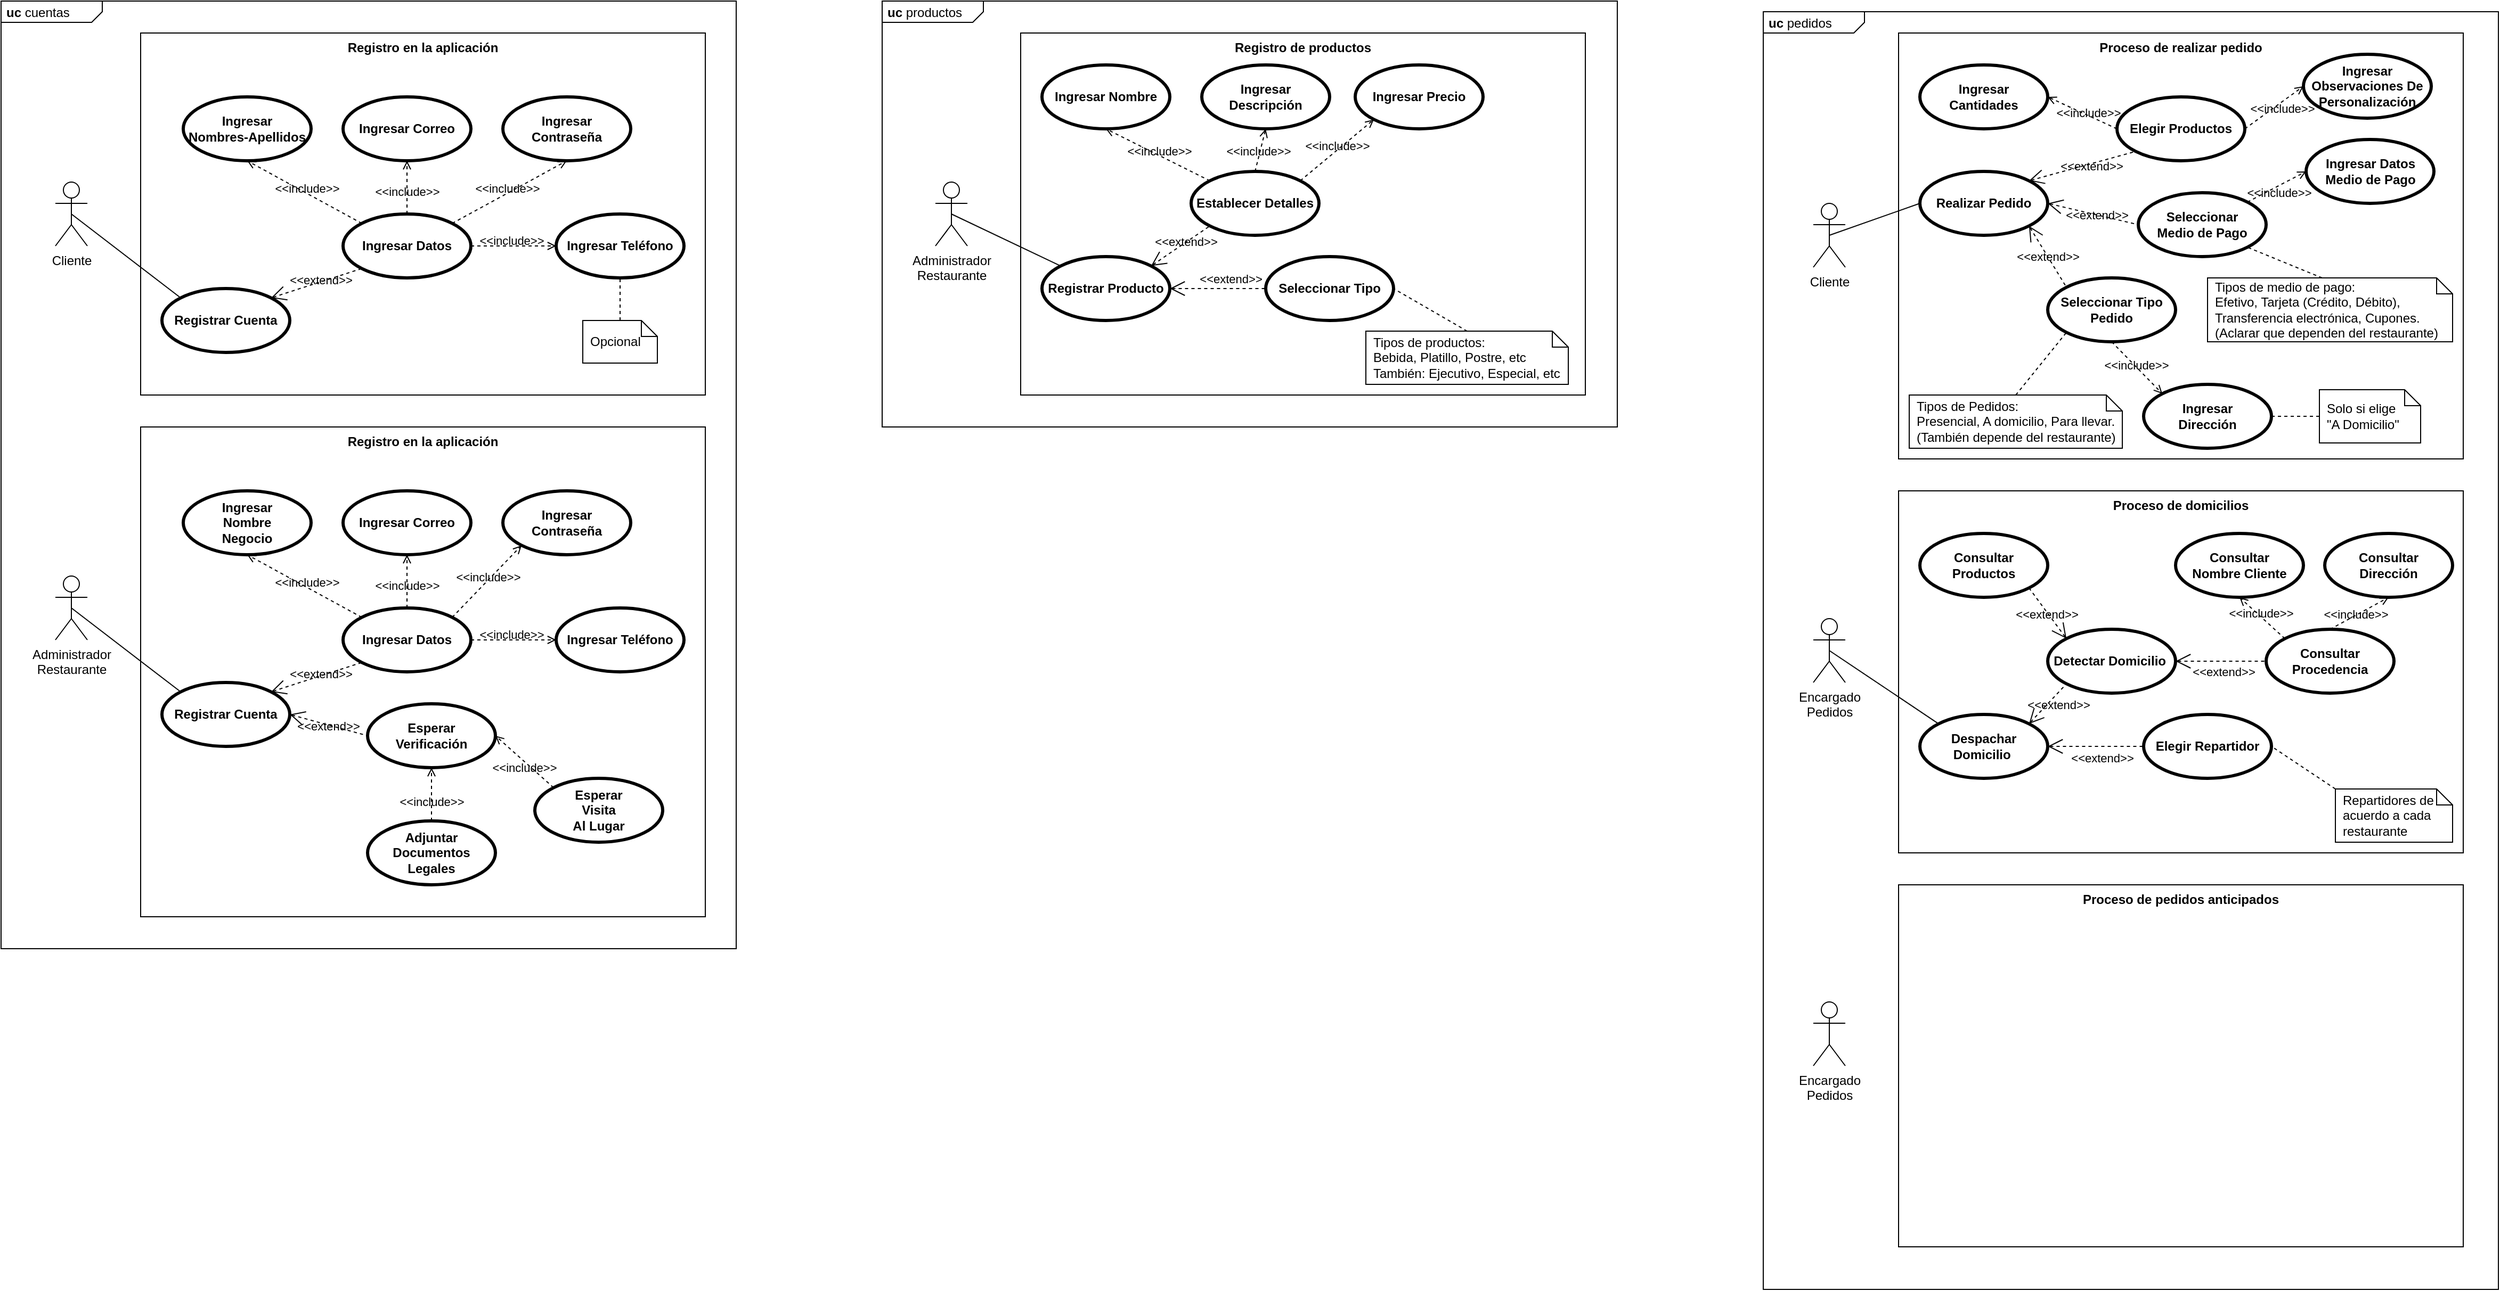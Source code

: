 <mxfile version="14.6.3" type="github">
  <diagram id="1xsWs5C1Qi4gCplDLGIl" name="Page-1">
    <mxGraphModel dx="1038" dy="548" grid="1" gridSize="10" guides="1" tooltips="1" connect="1" arrows="1" fold="1" page="1" pageScale="1" pageWidth="827" pageHeight="1169" math="0" shadow="0">
      <root>
        <mxCell id="0" />
        <mxCell id="1" parent="0" />
        <mxCell id="r5rehumyS8rX1PXewX2W-1" value="&lt;p style=&quot;margin: 0px ; margin-top: 4px ; margin-left: 5px ; text-align: left&quot;&gt;&lt;b&gt;uc&lt;/b&gt;&amp;nbsp;productos&lt;/p&gt;" style="html=1;shape=mxgraph.sysml.package;overflow=fill;labelX=95;align=left;spacingLeft=5;verticalAlign=top;spacingTop=-3;" parent="1" vertex="1">
          <mxGeometry x="896" y="80" width="690" height="400" as="geometry" />
        </mxCell>
        <mxCell id="r5rehumyS8rX1PXewX2W-2" value="Registro de productos" style="shape=rect;html=1;verticalAlign=top;fontStyle=1;whiteSpace=wrap;align=center;" parent="1" vertex="1">
          <mxGeometry x="1026" y="110" width="530" height="340" as="geometry" />
        </mxCell>
        <mxCell id="r5rehumyS8rX1PXewX2W-3" value="Administrador&lt;br&gt;Restaurante" style="shape=umlActor;html=1;verticalLabelPosition=bottom;verticalAlign=top;align=center;" parent="1" vertex="1">
          <mxGeometry x="946" y="250" width="30" height="60" as="geometry" />
        </mxCell>
        <mxCell id="r5rehumyS8rX1PXewX2W-4" value="Registrar Producto" style="shape=ellipse;html=1;strokeWidth=3;fontStyle=1;whiteSpace=wrap;align=center;perimeter=ellipsePerimeter;" parent="1" vertex="1">
          <mxGeometry x="1046" y="320" width="120" height="60" as="geometry" />
        </mxCell>
        <mxCell id="r5rehumyS8rX1PXewX2W-5" value="" style="edgeStyle=none;html=1;endArrow=none;verticalAlign=bottom;exitX=0;exitY=0;exitDx=0;exitDy=0;entryX=0.5;entryY=0.5;entryDx=0;entryDy=0;entryPerimeter=0;" parent="1" source="r5rehumyS8rX1PXewX2W-4" target="r5rehumyS8rX1PXewX2W-3" edge="1">
          <mxGeometry width="160" relative="1" as="geometry">
            <mxPoint x="1136" y="300" as="sourcePoint" />
            <mxPoint x="1296" y="300" as="targetPoint" />
          </mxGeometry>
        </mxCell>
        <mxCell id="r5rehumyS8rX1PXewX2W-6" value="Establecer Detalles" style="shape=ellipse;html=1;strokeWidth=3;fontStyle=1;whiteSpace=wrap;align=center;perimeter=ellipsePerimeter;" parent="1" vertex="1">
          <mxGeometry x="1186" y="240" width="120" height="60" as="geometry" />
        </mxCell>
        <mxCell id="r5rehumyS8rX1PXewX2W-7" value="Ingresar Nombre" style="shape=ellipse;html=1;strokeWidth=3;fontStyle=1;whiteSpace=wrap;align=center;perimeter=ellipsePerimeter;" parent="1" vertex="1">
          <mxGeometry x="1046" y="140" width="120" height="60" as="geometry" />
        </mxCell>
        <mxCell id="r5rehumyS8rX1PXewX2W-8" value="Ingresar Precio" style="shape=ellipse;html=1;strokeWidth=3;fontStyle=1;whiteSpace=wrap;align=center;perimeter=ellipsePerimeter;" parent="1" vertex="1">
          <mxGeometry x="1340" y="140" width="120" height="60" as="geometry" />
        </mxCell>
        <mxCell id="r5rehumyS8rX1PXewX2W-9" value="Ingresar&lt;br&gt;Descripción" style="shape=ellipse;html=1;strokeWidth=3;fontStyle=1;whiteSpace=wrap;align=center;perimeter=ellipsePerimeter;" parent="1" vertex="1">
          <mxGeometry x="1196" y="140" width="120" height="60" as="geometry" />
        </mxCell>
        <mxCell id="r5rehumyS8rX1PXewX2W-13" value="&amp;lt;&amp;lt;include&amp;gt;&amp;gt;" style="edgeStyle=none;html=1;endArrow=open;verticalAlign=bottom;dashed=1;labelBackgroundColor=none;entryX=0.5;entryY=1;entryDx=0;entryDy=0;exitX=0;exitY=0;exitDx=0;exitDy=0;" parent="1" source="r5rehumyS8rX1PXewX2W-6" target="r5rehumyS8rX1PXewX2W-7" edge="1">
          <mxGeometry x="-0.066" y="4" width="160" relative="1" as="geometry">
            <mxPoint x="1136" y="300" as="sourcePoint" />
            <mxPoint x="1296" y="300" as="targetPoint" />
            <mxPoint as="offset" />
          </mxGeometry>
        </mxCell>
        <mxCell id="r5rehumyS8rX1PXewX2W-14" value="&amp;lt;&amp;lt;include&amp;gt;&amp;gt;" style="edgeStyle=none;html=1;endArrow=open;verticalAlign=bottom;dashed=1;labelBackgroundColor=none;entryX=0.5;entryY=1;entryDx=0;entryDy=0;exitX=0.5;exitY=0;exitDx=0;exitDy=0;" parent="1" source="r5rehumyS8rX1PXewX2W-6" target="r5rehumyS8rX1PXewX2W-9" edge="1">
          <mxGeometry x="-0.5" width="160" relative="1" as="geometry">
            <mxPoint x="1213.574" y="258.787" as="sourcePoint" />
            <mxPoint x="1116" y="210" as="targetPoint" />
            <mxPoint as="offset" />
          </mxGeometry>
        </mxCell>
        <mxCell id="r5rehumyS8rX1PXewX2W-15" value="&amp;lt;&amp;lt;include&amp;gt;&amp;gt;" style="edgeStyle=none;html=1;endArrow=open;verticalAlign=bottom;dashed=1;labelBackgroundColor=none;exitX=1;exitY=0;exitDx=0;exitDy=0;entryX=0;entryY=1;entryDx=0;entryDy=0;" parent="1" source="r5rehumyS8rX1PXewX2W-6" target="r5rehumyS8rX1PXewX2W-8" edge="1">
          <mxGeometry x="-0.066" y="-4" width="160" relative="1" as="geometry">
            <mxPoint x="1256" y="250" as="sourcePoint" />
            <mxPoint x="1256" y="210" as="targetPoint" />
            <mxPoint as="offset" />
          </mxGeometry>
        </mxCell>
        <mxCell id="r5rehumyS8rX1PXewX2W-16" value="&amp;lt;&amp;lt;extend&amp;gt;&amp;gt;" style="edgeStyle=none;html=1;startArrow=open;endArrow=none;startSize=12;verticalAlign=bottom;dashed=1;labelBackgroundColor=none;exitX=1;exitY=0;exitDx=0;exitDy=0;entryX=0;entryY=1;entryDx=0;entryDy=0;" parent="1" source="r5rehumyS8rX1PXewX2W-4" target="r5rehumyS8rX1PXewX2W-6" edge="1">
          <mxGeometry x="0.035" y="-7" width="160" relative="1" as="geometry">
            <mxPoint x="1136" y="300" as="sourcePoint" />
            <mxPoint x="1296" y="300" as="targetPoint" />
            <mxPoint as="offset" />
          </mxGeometry>
        </mxCell>
        <mxCell id="r5rehumyS8rX1PXewX2W-17" value="Seleccionar Tipo" style="shape=ellipse;html=1;strokeWidth=3;fontStyle=1;whiteSpace=wrap;align=center;perimeter=ellipsePerimeter;" parent="1" vertex="1">
          <mxGeometry x="1256" y="320" width="120" height="60" as="geometry" />
        </mxCell>
        <mxCell id="r5rehumyS8rX1PXewX2W-20" value="Tipos de productos:&#xa;Bebida, Platillo, Postre, etc&#xa;También: Ejecutivo, Especial, etc" style="shape=note;size=15;spacingLeft=5;align=left;whiteSpace=wrap;" parent="1" vertex="1">
          <mxGeometry x="1350" y="390" width="190" height="50" as="geometry" />
        </mxCell>
        <mxCell id="r5rehumyS8rX1PXewX2W-22" value="" style="edgeStyle=none;html=1;endArrow=none;rounded=0;labelBackgroundColor=none;dashed=1;exitX=0.5;exitY=0;entryX=1;entryY=0.5;entryDx=0;entryDy=0;exitDx=0;exitDy=0;exitPerimeter=0;" parent="1" source="r5rehumyS8rX1PXewX2W-20" target="r5rehumyS8rX1PXewX2W-17" edge="1">
          <mxGeometry relative="1" as="geometry">
            <mxPoint x="1376" y="440" as="targetPoint" />
          </mxGeometry>
        </mxCell>
        <mxCell id="r5rehumyS8rX1PXewX2W-27" value="&amp;lt;&amp;lt;extend&amp;gt;&amp;gt;" style="edgeStyle=none;html=1;startArrow=open;endArrow=none;startSize=12;verticalAlign=bottom;dashed=1;labelBackgroundColor=none;exitX=1;exitY=0.5;exitDx=0;exitDy=0;entryX=0;entryY=0.5;entryDx=0;entryDy=0;" parent="1" source="r5rehumyS8rX1PXewX2W-4" target="r5rehumyS8rX1PXewX2W-17" edge="1">
          <mxGeometry x="0.25" width="160" relative="1" as="geometry">
            <mxPoint x="1136" y="300" as="sourcePoint" />
            <mxPoint x="1296" y="300" as="targetPoint" />
            <mxPoint as="offset" />
          </mxGeometry>
        </mxCell>
        <mxCell id="-RLH_IuoiYfBiZFLVVhZ-1" value="&lt;p style=&quot;margin: 0px ; margin-top: 4px ; margin-left: 5px ; text-align: left&quot;&gt;&lt;b&gt;uc&lt;/b&gt;&amp;nbsp;pedidos&lt;/p&gt;" style="html=1;shape=mxgraph.sysml.package;overflow=fill;labelX=95;align=left;spacingLeft=5;verticalAlign=top;spacingTop=-3;" parent="1" vertex="1">
          <mxGeometry x="1723" y="90" width="690" height="1200" as="geometry" />
        </mxCell>
        <mxCell id="-RLH_IuoiYfBiZFLVVhZ-2" value="Proceso de domicilios" style="shape=rect;html=1;verticalAlign=top;fontStyle=1;whiteSpace=wrap;align=center;" parent="1" vertex="1">
          <mxGeometry x="1850" y="540" width="530" height="340" as="geometry" />
        </mxCell>
        <mxCell id="-RLH_IuoiYfBiZFLVVhZ-3" value="Encargado&lt;br&gt;Pedidos" style="shape=umlActor;html=1;verticalLabelPosition=bottom;verticalAlign=top;align=center;" parent="1" vertex="1">
          <mxGeometry x="1770" y="660" width="30" height="60" as="geometry" />
        </mxCell>
        <mxCell id="-RLH_IuoiYfBiZFLVVhZ-4" value="Despachar Domicilio&amp;nbsp;" style="shape=ellipse;html=1;strokeWidth=3;fontStyle=1;whiteSpace=wrap;align=center;perimeter=ellipsePerimeter;" parent="1" vertex="1">
          <mxGeometry x="1870" y="750" width="120" height="60" as="geometry" />
        </mxCell>
        <mxCell id="-RLH_IuoiYfBiZFLVVhZ-5" value="" style="edgeStyle=none;html=1;endArrow=none;verticalAlign=bottom;exitX=0;exitY=0;exitDx=0;exitDy=0;entryX=0.5;entryY=0.5;entryDx=0;entryDy=0;entryPerimeter=0;" parent="1" source="-RLH_IuoiYfBiZFLVVhZ-4" target="-RLH_IuoiYfBiZFLVVhZ-3" edge="1">
          <mxGeometry width="160" relative="1" as="geometry">
            <mxPoint x="1960" y="730" as="sourcePoint" />
            <mxPoint x="2120" y="730" as="targetPoint" />
          </mxGeometry>
        </mxCell>
        <mxCell id="-RLH_IuoiYfBiZFLVVhZ-6" value="Consultar&lt;br&gt;Procedencia" style="shape=ellipse;html=1;strokeWidth=3;fontStyle=1;whiteSpace=wrap;align=center;perimeter=ellipsePerimeter;" parent="1" vertex="1">
          <mxGeometry x="2195" y="670" width="120" height="60" as="geometry" />
        </mxCell>
        <mxCell id="-RLH_IuoiYfBiZFLVVhZ-7" value="Consultar &lt;br&gt;Nombre Cliente" style="shape=ellipse;html=1;strokeWidth=3;fontStyle=1;whiteSpace=wrap;align=center;perimeter=ellipsePerimeter;" parent="1" vertex="1">
          <mxGeometry x="2110" y="580" width="120" height="60" as="geometry" />
        </mxCell>
        <mxCell id="-RLH_IuoiYfBiZFLVVhZ-9" value="Consultar&lt;br&gt;Dirección" style="shape=ellipse;html=1;strokeWidth=3;fontStyle=1;whiteSpace=wrap;align=center;perimeter=ellipsePerimeter;" parent="1" vertex="1">
          <mxGeometry x="2250" y="580" width="120" height="60" as="geometry" />
        </mxCell>
        <mxCell id="-RLH_IuoiYfBiZFLVVhZ-10" value="&amp;lt;&amp;lt;include&amp;gt;&amp;gt;" style="edgeStyle=none;html=1;endArrow=open;verticalAlign=bottom;dashed=1;labelBackgroundColor=none;entryX=0.5;entryY=1;entryDx=0;entryDy=0;exitX=0;exitY=0;exitDx=0;exitDy=0;" parent="1" source="-RLH_IuoiYfBiZFLVVhZ-6" target="-RLH_IuoiYfBiZFLVVhZ-7" edge="1">
          <mxGeometry x="-0.066" y="4" width="160" relative="1" as="geometry">
            <mxPoint x="1960" y="730" as="sourcePoint" />
            <mxPoint x="2120" y="730" as="targetPoint" />
            <mxPoint as="offset" />
          </mxGeometry>
        </mxCell>
        <mxCell id="-RLH_IuoiYfBiZFLVVhZ-11" value="&amp;lt;&amp;lt;include&amp;gt;&amp;gt;" style="edgeStyle=none;html=1;endArrow=open;verticalAlign=bottom;dashed=1;labelBackgroundColor=none;entryX=0.5;entryY=1;entryDx=0;entryDy=0;exitX=0.5;exitY=0;exitDx=0;exitDy=0;" parent="1" source="-RLH_IuoiYfBiZFLVVhZ-6" target="-RLH_IuoiYfBiZFLVVhZ-9" edge="1">
          <mxGeometry x="-0.232" y="-7" width="160" relative="1" as="geometry">
            <mxPoint x="2037.574" y="688.787" as="sourcePoint" />
            <mxPoint x="1940" y="640" as="targetPoint" />
            <mxPoint as="offset" />
          </mxGeometry>
        </mxCell>
        <mxCell id="-RLH_IuoiYfBiZFLVVhZ-13" value="&amp;lt;&amp;lt;extend&amp;gt;&amp;gt;" style="edgeStyle=none;html=1;startArrow=open;endArrow=none;startSize=12;verticalAlign=bottom;dashed=1;labelBackgroundColor=none;exitX=1;exitY=0.5;exitDx=0;exitDy=0;entryX=0;entryY=0.5;entryDx=0;entryDy=0;" parent="1" source="-RLH_IuoiYfBiZFLVVhZ-18" target="-RLH_IuoiYfBiZFLVVhZ-6" edge="1">
          <mxGeometry x="0.055" y="-19" width="160" relative="1" as="geometry">
            <mxPoint x="1960" y="730" as="sourcePoint" />
            <mxPoint x="2120" y="730" as="targetPoint" />
            <mxPoint as="offset" />
          </mxGeometry>
        </mxCell>
        <mxCell id="-RLH_IuoiYfBiZFLVVhZ-14" value="Elegir Repartidor" style="shape=ellipse;html=1;strokeWidth=3;fontStyle=1;whiteSpace=wrap;align=center;perimeter=ellipsePerimeter;" parent="1" vertex="1">
          <mxGeometry x="2080" y="750" width="120" height="60" as="geometry" />
        </mxCell>
        <mxCell id="-RLH_IuoiYfBiZFLVVhZ-15" value="Repartidores de &#xa;acuerdo a cada restaurante" style="shape=note;size=15;spacingLeft=5;align=left;whiteSpace=wrap;" parent="1" vertex="1">
          <mxGeometry x="2260" y="820" width="110" height="50" as="geometry" />
        </mxCell>
        <mxCell id="-RLH_IuoiYfBiZFLVVhZ-16" value="" style="edgeStyle=none;html=1;endArrow=none;rounded=0;labelBackgroundColor=none;dashed=1;exitX=0;exitY=0;entryX=1;entryY=0.5;entryDx=0;entryDy=0;exitDx=0;exitDy=0;exitPerimeter=0;" parent="1" source="-RLH_IuoiYfBiZFLVVhZ-15" target="-RLH_IuoiYfBiZFLVVhZ-14" edge="1">
          <mxGeometry relative="1" as="geometry">
            <mxPoint x="2200" y="870" as="targetPoint" />
          </mxGeometry>
        </mxCell>
        <mxCell id="-RLH_IuoiYfBiZFLVVhZ-17" value="&amp;lt;&amp;lt;extend&amp;gt;&amp;gt;" style="edgeStyle=none;html=1;startArrow=open;endArrow=none;startSize=12;verticalAlign=bottom;dashed=1;labelBackgroundColor=none;exitX=1;exitY=0.5;exitDx=0;exitDy=0;entryX=0;entryY=0.5;entryDx=0;entryDy=0;" parent="1" source="-RLH_IuoiYfBiZFLVVhZ-4" target="-RLH_IuoiYfBiZFLVVhZ-14" edge="1">
          <mxGeometry x="0.111" y="-20" width="160" relative="1" as="geometry">
            <mxPoint x="1960" y="730" as="sourcePoint" />
            <mxPoint x="2120" y="730" as="targetPoint" />
            <mxPoint x="1" as="offset" />
          </mxGeometry>
        </mxCell>
        <mxCell id="-RLH_IuoiYfBiZFLVVhZ-18" value="Detectar Domicilio&amp;nbsp;" style="shape=ellipse;html=1;strokeWidth=3;fontStyle=1;whiteSpace=wrap;align=center;perimeter=ellipsePerimeter;" parent="1" vertex="1">
          <mxGeometry x="1990" y="670" width="120" height="60" as="geometry" />
        </mxCell>
        <mxCell id="-RLH_IuoiYfBiZFLVVhZ-20" value="&amp;lt;&amp;lt;extend&amp;gt;&amp;gt;" style="edgeStyle=none;html=1;startArrow=open;endArrow=none;startSize=12;verticalAlign=bottom;dashed=1;labelBackgroundColor=none;exitX=1;exitY=0;exitDx=0;exitDy=0;entryX=0;entryY=1;entryDx=0;entryDy=0;" parent="1" source="-RLH_IuoiYfBiZFLVVhZ-4" target="-RLH_IuoiYfBiZFLVVhZ-18" edge="1">
          <mxGeometry x="-0.028" y="-14" width="160" relative="1" as="geometry">
            <mxPoint x="1860" y="680" as="sourcePoint" />
            <mxPoint x="2020" y="680" as="targetPoint" />
            <mxPoint as="offset" />
          </mxGeometry>
        </mxCell>
        <mxCell id="-RLH_IuoiYfBiZFLVVhZ-21" value="Consultar&lt;br&gt;Productos" style="shape=ellipse;html=1;strokeWidth=3;fontStyle=1;whiteSpace=wrap;align=center;perimeter=ellipsePerimeter;" parent="1" vertex="1">
          <mxGeometry x="1870" y="580" width="120" height="60" as="geometry" />
        </mxCell>
        <mxCell id="-RLH_IuoiYfBiZFLVVhZ-22" value="&amp;lt;&amp;lt;extend&amp;gt;&amp;gt;" style="edgeStyle=none;html=1;startArrow=open;endArrow=none;startSize=12;verticalAlign=bottom;dashed=1;labelBackgroundColor=none;entryX=1;entryY=1;entryDx=0;entryDy=0;exitX=0;exitY=0;exitDx=0;exitDy=0;" parent="1" source="-RLH_IuoiYfBiZFLVVhZ-18" target="-RLH_IuoiYfBiZFLVVhZ-21" edge="1">
          <mxGeometry x="-0.29" y="7" width="160" relative="1" as="geometry">
            <mxPoint x="1950" y="680" as="sourcePoint" />
            <mxPoint x="2110" y="680" as="targetPoint" />
            <mxPoint y="-1" as="offset" />
          </mxGeometry>
        </mxCell>
        <mxCell id="-RLH_IuoiYfBiZFLVVhZ-23" value="Proceso de pedidos anticipados" style="shape=rect;html=1;verticalAlign=top;fontStyle=1;whiteSpace=wrap;align=center;" parent="1" vertex="1">
          <mxGeometry x="1850" y="910" width="530" height="340" as="geometry" />
        </mxCell>
        <mxCell id="-RLH_IuoiYfBiZFLVVhZ-24" value="Encargado&lt;br&gt;Pedidos" style="shape=umlActor;html=1;verticalLabelPosition=bottom;verticalAlign=top;align=center;" parent="1" vertex="1">
          <mxGeometry x="1770" y="1020" width="30" height="60" as="geometry" />
        </mxCell>
        <mxCell id="-RLH_IuoiYfBiZFLVVhZ-43" value="&lt;p style=&quot;margin: 0px ; margin-top: 4px ; margin-left: 5px ; text-align: left&quot;&gt;&lt;b&gt;uc&lt;/b&gt;&amp;nbsp;cuentas&lt;/p&gt;" style="html=1;shape=mxgraph.sysml.package;overflow=fill;labelX=95;align=left;spacingLeft=5;verticalAlign=top;spacingTop=-3;" parent="1" vertex="1">
          <mxGeometry x="69" y="80" width="690" height="890" as="geometry" />
        </mxCell>
        <mxCell id="-RLH_IuoiYfBiZFLVVhZ-44" value="Registro en la aplicación" style="shape=rect;html=1;verticalAlign=top;fontStyle=1;whiteSpace=wrap;align=center;" parent="1" vertex="1">
          <mxGeometry x="200" y="110" width="530" height="340" as="geometry" />
        </mxCell>
        <mxCell id="-RLH_IuoiYfBiZFLVVhZ-45" value="Cliente" style="shape=umlActor;html=1;verticalLabelPosition=bottom;verticalAlign=top;align=center;" parent="1" vertex="1">
          <mxGeometry x="120" y="250" width="30" height="60" as="geometry" />
        </mxCell>
        <mxCell id="-RLH_IuoiYfBiZFLVVhZ-46" value="Registrar Cuenta" style="shape=ellipse;html=1;strokeWidth=3;fontStyle=1;whiteSpace=wrap;align=center;perimeter=ellipsePerimeter;" parent="1" vertex="1">
          <mxGeometry x="220" y="350" width="120" height="60" as="geometry" />
        </mxCell>
        <mxCell id="-RLH_IuoiYfBiZFLVVhZ-47" value="" style="edgeStyle=none;html=1;endArrow=none;verticalAlign=bottom;exitX=0;exitY=0;exitDx=0;exitDy=0;entryX=0.5;entryY=0.5;entryDx=0;entryDy=0;entryPerimeter=0;" parent="1" source="-RLH_IuoiYfBiZFLVVhZ-46" target="-RLH_IuoiYfBiZFLVVhZ-45" edge="1">
          <mxGeometry width="160" relative="1" as="geometry">
            <mxPoint x="310" y="300" as="sourcePoint" />
            <mxPoint x="470" y="300" as="targetPoint" />
          </mxGeometry>
        </mxCell>
        <mxCell id="-RLH_IuoiYfBiZFLVVhZ-48" value="Ingresar Datos" style="shape=ellipse;html=1;strokeWidth=3;fontStyle=1;whiteSpace=wrap;align=center;perimeter=ellipsePerimeter;" parent="1" vertex="1">
          <mxGeometry x="390" y="280" width="120" height="60" as="geometry" />
        </mxCell>
        <mxCell id="-RLH_IuoiYfBiZFLVVhZ-49" value="Ingresar &lt;br&gt;Nombres-Apellidos" style="shape=ellipse;html=1;strokeWidth=3;fontStyle=1;whiteSpace=wrap;align=center;perimeter=ellipsePerimeter;" parent="1" vertex="1">
          <mxGeometry x="240" y="170" width="120" height="60" as="geometry" />
        </mxCell>
        <mxCell id="-RLH_IuoiYfBiZFLVVhZ-50" value="Ingresar&lt;br&gt;Contraseña" style="shape=ellipse;html=1;strokeWidth=3;fontStyle=1;whiteSpace=wrap;align=center;perimeter=ellipsePerimeter;" parent="1" vertex="1">
          <mxGeometry x="540" y="170" width="120" height="60" as="geometry" />
        </mxCell>
        <mxCell id="-RLH_IuoiYfBiZFLVVhZ-51" value="Ingresar Correo" style="shape=ellipse;html=1;strokeWidth=3;fontStyle=1;whiteSpace=wrap;align=center;perimeter=ellipsePerimeter;" parent="1" vertex="1">
          <mxGeometry x="390" y="170" width="120" height="60" as="geometry" />
        </mxCell>
        <mxCell id="-RLH_IuoiYfBiZFLVVhZ-52" value="&amp;lt;&amp;lt;include&amp;gt;&amp;gt;" style="edgeStyle=none;html=1;endArrow=open;verticalAlign=bottom;dashed=1;labelBackgroundColor=none;entryX=0.5;entryY=1;entryDx=0;entryDy=0;exitX=0;exitY=0;exitDx=0;exitDy=0;" parent="1" source="-RLH_IuoiYfBiZFLVVhZ-48" target="-RLH_IuoiYfBiZFLVVhZ-49" edge="1">
          <mxGeometry x="-0.066" y="4" width="160" relative="1" as="geometry">
            <mxPoint x="310" y="300" as="sourcePoint" />
            <mxPoint x="470" y="300" as="targetPoint" />
            <mxPoint as="offset" />
          </mxGeometry>
        </mxCell>
        <mxCell id="-RLH_IuoiYfBiZFLVVhZ-53" value="&amp;lt;&amp;lt;include&amp;gt;&amp;gt;" style="edgeStyle=none;html=1;endArrow=open;verticalAlign=bottom;dashed=1;labelBackgroundColor=none;entryX=0.5;entryY=1;entryDx=0;entryDy=0;exitX=0.5;exitY=0;exitDx=0;exitDy=0;" parent="1" source="-RLH_IuoiYfBiZFLVVhZ-48" target="-RLH_IuoiYfBiZFLVVhZ-51" edge="1">
          <mxGeometry x="-0.5" width="160" relative="1" as="geometry">
            <mxPoint x="387.574" y="258.787" as="sourcePoint" />
            <mxPoint x="290" y="210" as="targetPoint" />
            <mxPoint as="offset" />
          </mxGeometry>
        </mxCell>
        <mxCell id="-RLH_IuoiYfBiZFLVVhZ-54" value="&amp;lt;&amp;lt;include&amp;gt;&amp;gt;" style="edgeStyle=none;html=1;endArrow=open;verticalAlign=bottom;dashed=1;labelBackgroundColor=none;exitX=1;exitY=0;exitDx=0;exitDy=0;entryX=0.5;entryY=1;entryDx=0;entryDy=0;" parent="1" source="-RLH_IuoiYfBiZFLVVhZ-48" target="-RLH_IuoiYfBiZFLVVhZ-50" edge="1">
          <mxGeometry x="-0.066" y="-4" width="160" relative="1" as="geometry">
            <mxPoint x="430" y="250" as="sourcePoint" />
            <mxPoint x="430" y="210" as="targetPoint" />
            <mxPoint as="offset" />
          </mxGeometry>
        </mxCell>
        <mxCell id="-RLH_IuoiYfBiZFLVVhZ-55" value="&amp;lt;&amp;lt;extend&amp;gt;&amp;gt;" style="edgeStyle=none;html=1;startArrow=open;endArrow=none;startSize=12;verticalAlign=bottom;dashed=1;labelBackgroundColor=none;exitX=1;exitY=0;exitDx=0;exitDy=0;entryX=0;entryY=1;entryDx=0;entryDy=0;" parent="1" source="-RLH_IuoiYfBiZFLVVhZ-46" target="-RLH_IuoiYfBiZFLVVhZ-48" edge="1">
          <mxGeometry x="0.035" y="-7" width="160" relative="1" as="geometry">
            <mxPoint x="310" y="300" as="sourcePoint" />
            <mxPoint x="470" y="300" as="targetPoint" />
            <mxPoint as="offset" />
          </mxGeometry>
        </mxCell>
        <mxCell id="-RLH_IuoiYfBiZFLVVhZ-60" value="Ingresar Teléfono" style="shape=ellipse;html=1;strokeWidth=3;fontStyle=1;whiteSpace=wrap;align=center;perimeter=ellipsePerimeter;" parent="1" vertex="1">
          <mxGeometry x="590" y="280" width="120" height="60" as="geometry" />
        </mxCell>
        <mxCell id="-RLH_IuoiYfBiZFLVVhZ-61" value="&amp;lt;&amp;lt;include&amp;gt;&amp;gt;" style="edgeStyle=none;html=1;endArrow=open;verticalAlign=bottom;dashed=1;labelBackgroundColor=none;exitX=1;exitY=0.5;exitDx=0;exitDy=0;entryX=0;entryY=0.5;entryDx=0;entryDy=0;" parent="1" source="-RLH_IuoiYfBiZFLVVhZ-48" target="-RLH_IuoiYfBiZFLVVhZ-60" edge="1">
          <mxGeometry x="-0.066" y="-4" width="160" relative="1" as="geometry">
            <mxPoint x="519.996" y="399.997" as="sourcePoint" />
            <mxPoint x="457.57" y="321.21" as="targetPoint" />
            <mxPoint as="offset" />
          </mxGeometry>
        </mxCell>
        <mxCell id="-RLH_IuoiYfBiZFLVVhZ-62" value="Registro en la aplicación" style="shape=rect;html=1;verticalAlign=top;fontStyle=1;whiteSpace=wrap;align=center;" parent="1" vertex="1">
          <mxGeometry x="200" y="480" width="530" height="460" as="geometry" />
        </mxCell>
        <mxCell id="-RLH_IuoiYfBiZFLVVhZ-63" value="Administrador&lt;br&gt;Restaurante" style="shape=umlActor;html=1;verticalLabelPosition=bottom;verticalAlign=top;align=center;" parent="1" vertex="1">
          <mxGeometry x="120" y="620" width="30" height="60" as="geometry" />
        </mxCell>
        <mxCell id="-RLH_IuoiYfBiZFLVVhZ-64" value="Registrar Cuenta" style="shape=ellipse;html=1;strokeWidth=3;fontStyle=1;whiteSpace=wrap;align=center;perimeter=ellipsePerimeter;" parent="1" vertex="1">
          <mxGeometry x="220" y="720" width="120" height="60" as="geometry" />
        </mxCell>
        <mxCell id="-RLH_IuoiYfBiZFLVVhZ-65" value="" style="edgeStyle=none;html=1;endArrow=none;verticalAlign=bottom;exitX=0;exitY=0;exitDx=0;exitDy=0;entryX=0.5;entryY=0.5;entryDx=0;entryDy=0;entryPerimeter=0;" parent="1" source="-RLH_IuoiYfBiZFLVVhZ-64" target="-RLH_IuoiYfBiZFLVVhZ-63" edge="1">
          <mxGeometry width="160" relative="1" as="geometry">
            <mxPoint x="310" y="670" as="sourcePoint" />
            <mxPoint x="470" y="670" as="targetPoint" />
          </mxGeometry>
        </mxCell>
        <mxCell id="-RLH_IuoiYfBiZFLVVhZ-66" value="Ingresar Datos" style="shape=ellipse;html=1;strokeWidth=3;fontStyle=1;whiteSpace=wrap;align=center;perimeter=ellipsePerimeter;" parent="1" vertex="1">
          <mxGeometry x="390" y="650" width="120" height="60" as="geometry" />
        </mxCell>
        <mxCell id="-RLH_IuoiYfBiZFLVVhZ-67" value="Ingresar &lt;br&gt;Nombre&lt;br&gt;Negocio" style="shape=ellipse;html=1;strokeWidth=3;fontStyle=1;whiteSpace=wrap;align=center;perimeter=ellipsePerimeter;" parent="1" vertex="1">
          <mxGeometry x="240" y="540" width="120" height="60" as="geometry" />
        </mxCell>
        <mxCell id="-RLH_IuoiYfBiZFLVVhZ-68" value="Ingresar&lt;br&gt;Contraseña" style="shape=ellipse;html=1;strokeWidth=3;fontStyle=1;whiteSpace=wrap;align=center;perimeter=ellipsePerimeter;" parent="1" vertex="1">
          <mxGeometry x="540" y="540" width="120" height="60" as="geometry" />
        </mxCell>
        <mxCell id="-RLH_IuoiYfBiZFLVVhZ-69" value="Ingresar Correo" style="shape=ellipse;html=1;strokeWidth=3;fontStyle=1;whiteSpace=wrap;align=center;perimeter=ellipsePerimeter;" parent="1" vertex="1">
          <mxGeometry x="390" y="540" width="120" height="60" as="geometry" />
        </mxCell>
        <mxCell id="-RLH_IuoiYfBiZFLVVhZ-70" value="&amp;lt;&amp;lt;include&amp;gt;&amp;gt;" style="edgeStyle=none;html=1;endArrow=open;verticalAlign=bottom;dashed=1;labelBackgroundColor=none;entryX=0.5;entryY=1;entryDx=0;entryDy=0;exitX=0;exitY=0;exitDx=0;exitDy=0;" parent="1" source="-RLH_IuoiYfBiZFLVVhZ-66" target="-RLH_IuoiYfBiZFLVVhZ-67" edge="1">
          <mxGeometry x="-0.066" y="4" width="160" relative="1" as="geometry">
            <mxPoint x="310" y="670" as="sourcePoint" />
            <mxPoint x="470" y="670" as="targetPoint" />
            <mxPoint as="offset" />
          </mxGeometry>
        </mxCell>
        <mxCell id="-RLH_IuoiYfBiZFLVVhZ-71" value="&amp;lt;&amp;lt;include&amp;gt;&amp;gt;" style="edgeStyle=none;html=1;endArrow=open;verticalAlign=bottom;dashed=1;labelBackgroundColor=none;entryX=0.5;entryY=1;entryDx=0;entryDy=0;exitX=0.5;exitY=0;exitDx=0;exitDy=0;" parent="1" source="-RLH_IuoiYfBiZFLVVhZ-66" target="-RLH_IuoiYfBiZFLVVhZ-69" edge="1">
          <mxGeometry x="-0.5" width="160" relative="1" as="geometry">
            <mxPoint x="387.574" y="628.787" as="sourcePoint" />
            <mxPoint x="290" y="580" as="targetPoint" />
            <mxPoint as="offset" />
          </mxGeometry>
        </mxCell>
        <mxCell id="-RLH_IuoiYfBiZFLVVhZ-72" value="&amp;lt;&amp;lt;include&amp;gt;&amp;gt;" style="edgeStyle=none;html=1;endArrow=open;verticalAlign=bottom;dashed=1;labelBackgroundColor=none;exitX=1;exitY=0;exitDx=0;exitDy=0;entryX=0;entryY=1;entryDx=0;entryDy=0;" parent="1" source="-RLH_IuoiYfBiZFLVVhZ-66" target="-RLH_IuoiYfBiZFLVVhZ-68" edge="1">
          <mxGeometry x="-0.066" y="-4" width="160" relative="1" as="geometry">
            <mxPoint x="430" y="620" as="sourcePoint" />
            <mxPoint x="430" y="580" as="targetPoint" />
            <mxPoint as="offset" />
          </mxGeometry>
        </mxCell>
        <mxCell id="-RLH_IuoiYfBiZFLVVhZ-73" value="&amp;lt;&amp;lt;extend&amp;gt;&amp;gt;" style="edgeStyle=none;html=1;startArrow=open;endArrow=none;startSize=12;verticalAlign=bottom;dashed=1;labelBackgroundColor=none;exitX=1;exitY=0;exitDx=0;exitDy=0;entryX=0;entryY=1;entryDx=0;entryDy=0;" parent="1" source="-RLH_IuoiYfBiZFLVVhZ-64" target="-RLH_IuoiYfBiZFLVVhZ-66" edge="1">
          <mxGeometry x="0.035" y="-7" width="160" relative="1" as="geometry">
            <mxPoint x="310" y="670" as="sourcePoint" />
            <mxPoint x="470" y="670" as="targetPoint" />
            <mxPoint as="offset" />
          </mxGeometry>
        </mxCell>
        <mxCell id="-RLH_IuoiYfBiZFLVVhZ-74" value="Ingresar Teléfono" style="shape=ellipse;html=1;strokeWidth=3;fontStyle=1;whiteSpace=wrap;align=center;perimeter=ellipsePerimeter;" parent="1" vertex="1">
          <mxGeometry x="590" y="650" width="120" height="60" as="geometry" />
        </mxCell>
        <mxCell id="-RLH_IuoiYfBiZFLVVhZ-75" value="&amp;lt;&amp;lt;include&amp;gt;&amp;gt;" style="edgeStyle=none;html=1;endArrow=open;verticalAlign=bottom;dashed=1;labelBackgroundColor=none;exitX=1;exitY=0.5;exitDx=0;exitDy=0;entryX=0;entryY=0.5;entryDx=0;entryDy=0;" parent="1" source="-RLH_IuoiYfBiZFLVVhZ-66" target="-RLH_IuoiYfBiZFLVVhZ-74" edge="1">
          <mxGeometry x="-0.066" y="-4" width="160" relative="1" as="geometry">
            <mxPoint x="519.996" y="769.997" as="sourcePoint" />
            <mxPoint x="457.57" y="691.21" as="targetPoint" />
            <mxPoint as="offset" />
          </mxGeometry>
        </mxCell>
        <mxCell id="-RLH_IuoiYfBiZFLVVhZ-79" value="Esperar&lt;br&gt;Verificación" style="shape=ellipse;html=1;strokeWidth=3;fontStyle=1;whiteSpace=wrap;align=center;perimeter=ellipsePerimeter;" parent="1" vertex="1">
          <mxGeometry x="413" y="740" width="120" height="60" as="geometry" />
        </mxCell>
        <mxCell id="-RLH_IuoiYfBiZFLVVhZ-80" value="&amp;lt;&amp;lt;extend&amp;gt;&amp;gt;" style="edgeStyle=none;html=1;startArrow=open;endArrow=none;startSize=12;verticalAlign=bottom;dashed=1;labelBackgroundColor=none;exitX=1;exitY=0.5;exitDx=0;exitDy=0;entryX=0;entryY=0.5;entryDx=0;entryDy=0;" parent="1" source="-RLH_IuoiYfBiZFLVVhZ-64" target="-RLH_IuoiYfBiZFLVVhZ-79" edge="1">
          <mxGeometry x="0.059" y="-10" width="160" relative="1" as="geometry">
            <mxPoint x="322.844" y="808.998" as="sourcePoint" />
            <mxPoint x="470" y="750" as="targetPoint" />
            <mxPoint as="offset" />
          </mxGeometry>
        </mxCell>
        <mxCell id="-RLH_IuoiYfBiZFLVVhZ-81" value="Adjuntar&lt;br&gt;Documentos&lt;br&gt;Legales" style="shape=ellipse;html=1;strokeWidth=3;fontStyle=1;whiteSpace=wrap;align=center;perimeter=ellipsePerimeter;" parent="1" vertex="1">
          <mxGeometry x="413" y="850" width="120" height="60" as="geometry" />
        </mxCell>
        <mxCell id="-RLH_IuoiYfBiZFLVVhZ-82" value="&amp;lt;&amp;lt;include&amp;gt;&amp;gt;" style="edgeStyle=none;html=1;endArrow=open;verticalAlign=bottom;dashed=1;labelBackgroundColor=none;exitX=0.5;exitY=0;exitDx=0;exitDy=0;entryX=0.5;entryY=1;entryDx=0;entryDy=0;" parent="1" source="-RLH_IuoiYfBiZFLVVhZ-81" target="-RLH_IuoiYfBiZFLVVhZ-79" edge="1">
          <mxGeometry x="-0.6" width="160" relative="1" as="geometry">
            <mxPoint x="490" y="790" as="sourcePoint" />
            <mxPoint x="650" y="790" as="targetPoint" />
            <mxPoint y="1" as="offset" />
          </mxGeometry>
        </mxCell>
        <mxCell id="-RLH_IuoiYfBiZFLVVhZ-83" value="Esperar&lt;br&gt;Visita&lt;br&gt;Al Lugar" style="shape=ellipse;html=1;strokeWidth=3;fontStyle=1;whiteSpace=wrap;align=center;perimeter=ellipsePerimeter;" parent="1" vertex="1">
          <mxGeometry x="570" y="810" width="120" height="60" as="geometry" />
        </mxCell>
        <mxCell id="-RLH_IuoiYfBiZFLVVhZ-84" value="&amp;lt;&amp;lt;include&amp;gt;&amp;gt;" style="edgeStyle=none;html=1;endArrow=open;verticalAlign=bottom;dashed=1;labelBackgroundColor=none;exitX=0;exitY=0;exitDx=0;exitDy=0;entryX=1;entryY=0.5;entryDx=0;entryDy=0;" parent="1" source="-RLH_IuoiYfBiZFLVVhZ-83" target="-RLH_IuoiYfBiZFLVVhZ-79" edge="1">
          <mxGeometry x="-0.283" y="12" width="160" relative="1" as="geometry">
            <mxPoint x="490" y="790" as="sourcePoint" />
            <mxPoint x="650" y="790" as="targetPoint" />
            <mxPoint y="-1" as="offset" />
          </mxGeometry>
        </mxCell>
        <mxCell id="-RLH_IuoiYfBiZFLVVhZ-85" value="Proceso de realizar pedido" style="shape=rect;html=1;verticalAlign=top;fontStyle=1;whiteSpace=wrap;align=center;" parent="1" vertex="1">
          <mxGeometry x="1850" y="110" width="530" height="400" as="geometry" />
        </mxCell>
        <mxCell id="-RLH_IuoiYfBiZFLVVhZ-86" value="Cliente" style="shape=umlActor;html=1;verticalLabelPosition=bottom;verticalAlign=top;align=center;" parent="1" vertex="1">
          <mxGeometry x="1770" y="270" width="30" height="60" as="geometry" />
        </mxCell>
        <mxCell id="-RLH_IuoiYfBiZFLVVhZ-87" value="Realizar Pedido" style="shape=ellipse;html=1;strokeWidth=3;fontStyle=1;whiteSpace=wrap;align=center;perimeter=ellipsePerimeter;" parent="1" vertex="1">
          <mxGeometry x="1870" y="240" width="120" height="60" as="geometry" />
        </mxCell>
        <mxCell id="-RLH_IuoiYfBiZFLVVhZ-88" value="" style="edgeStyle=none;html=1;endArrow=none;verticalAlign=bottom;exitX=0.5;exitY=0.5;exitDx=0;exitDy=0;exitPerimeter=0;entryX=0;entryY=0.5;entryDx=0;entryDy=0;" parent="1" source="-RLH_IuoiYfBiZFLVVhZ-86" target="-RLH_IuoiYfBiZFLVVhZ-87" edge="1">
          <mxGeometry width="160" relative="1" as="geometry">
            <mxPoint x="1990" y="420" as="sourcePoint" />
            <mxPoint x="2150" y="420" as="targetPoint" />
          </mxGeometry>
        </mxCell>
        <mxCell id="-RLH_IuoiYfBiZFLVVhZ-90" value="Elegir Productos" style="shape=ellipse;html=1;strokeWidth=3;fontStyle=1;whiteSpace=wrap;align=center;perimeter=ellipsePerimeter;" parent="1" vertex="1">
          <mxGeometry x="2055" y="170" width="120" height="60" as="geometry" />
        </mxCell>
        <mxCell id="-RLH_IuoiYfBiZFLVVhZ-91" value="Ingresar &lt;br&gt;Cantidades" style="shape=ellipse;html=1;strokeWidth=3;fontStyle=1;whiteSpace=wrap;align=center;perimeter=ellipsePerimeter;" parent="1" vertex="1">
          <mxGeometry x="1870" y="140" width="120" height="60" as="geometry" />
        </mxCell>
        <mxCell id="-RLH_IuoiYfBiZFLVVhZ-93" value="&amp;lt;&amp;lt;extend&amp;gt;&amp;gt;" style="edgeStyle=none;html=1;startArrow=open;endArrow=none;startSize=12;verticalAlign=bottom;dashed=1;labelBackgroundColor=none;entryX=0;entryY=1;entryDx=0;entryDy=0;exitX=1;exitY=0;exitDx=0;exitDy=0;" parent="1" source="-RLH_IuoiYfBiZFLVVhZ-87" target="-RLH_IuoiYfBiZFLVVhZ-90" edge="1">
          <mxGeometry x="0.106" y="-11" width="160" relative="1" as="geometry">
            <mxPoint x="1850" y="300" as="sourcePoint" />
            <mxPoint x="2010" y="300" as="targetPoint" />
            <mxPoint as="offset" />
          </mxGeometry>
        </mxCell>
        <mxCell id="-RLH_IuoiYfBiZFLVVhZ-94" value="&amp;lt;&amp;lt;include&amp;gt;&amp;gt;" style="edgeStyle=none;html=1;endArrow=open;verticalAlign=bottom;dashed=1;labelBackgroundColor=none;entryX=1;entryY=0.5;entryDx=0;entryDy=0;exitX=0;exitY=0.5;exitDx=0;exitDy=0;" parent="1" source="-RLH_IuoiYfBiZFLVVhZ-90" target="-RLH_IuoiYfBiZFLVVhZ-91" edge="1">
          <mxGeometry x="-0.252" y="6" width="160" relative="1" as="geometry">
            <mxPoint x="1850" y="180" as="sourcePoint" />
            <mxPoint x="2010" y="180" as="targetPoint" />
            <mxPoint as="offset" />
          </mxGeometry>
        </mxCell>
        <mxCell id="-RLH_IuoiYfBiZFLVVhZ-95" value="&amp;lt;&amp;lt;extend&amp;gt;&amp;gt;" style="edgeStyle=none;html=1;startArrow=open;endArrow=none;startSize=12;verticalAlign=bottom;dashed=1;labelBackgroundColor=none;exitX=1;exitY=0.5;exitDx=0;exitDy=0;entryX=0;entryY=0.5;entryDx=0;entryDy=0;" parent="1" source="-RLH_IuoiYfBiZFLVVhZ-87" target="-RLH_IuoiYfBiZFLVVhZ-96" edge="1">
          <mxGeometry x="0.12" y="-9" width="160" relative="1" as="geometry">
            <mxPoint x="1850" y="180" as="sourcePoint" />
            <mxPoint x="2010" y="180" as="targetPoint" />
            <mxPoint as="offset" />
          </mxGeometry>
        </mxCell>
        <mxCell id="-RLH_IuoiYfBiZFLVVhZ-96" value="Seleccionar&lt;br&gt;Medio de Pago" style="shape=ellipse;html=1;strokeWidth=3;fontStyle=1;whiteSpace=wrap;align=center;perimeter=ellipsePerimeter;" parent="1" vertex="1">
          <mxGeometry x="2075" y="260" width="120" height="60" as="geometry" />
        </mxCell>
        <mxCell id="-RLH_IuoiYfBiZFLVVhZ-97" value="Ingresar Datos&lt;br&gt;Medio de Pago" style="shape=ellipse;html=1;strokeWidth=3;fontStyle=1;whiteSpace=wrap;align=center;perimeter=ellipsePerimeter;" parent="1" vertex="1">
          <mxGeometry x="2232.5" y="210" width="120" height="60" as="geometry" />
        </mxCell>
        <mxCell id="-RLH_IuoiYfBiZFLVVhZ-98" value="&amp;lt;&amp;lt;include&amp;gt;&amp;gt;" style="edgeStyle=none;html=1;endArrow=open;verticalAlign=bottom;dashed=1;labelBackgroundColor=none;exitX=1;exitY=0;exitDx=0;exitDy=0;entryX=0;entryY=0.5;entryDx=0;entryDy=0;" parent="1" source="-RLH_IuoiYfBiZFLVVhZ-96" target="-RLH_IuoiYfBiZFLVVhZ-97" edge="1">
          <mxGeometry x="-0.184" y="-14" width="160" relative="1" as="geometry">
            <mxPoint x="1950" y="290" as="sourcePoint" />
            <mxPoint x="2240" y="250" as="targetPoint" />
            <mxPoint as="offset" />
          </mxGeometry>
        </mxCell>
        <mxCell id="-RLH_IuoiYfBiZFLVVhZ-99" value="Tipos de medio de pago:&#xa;Efetivo, Tarjeta (Crédito, Débito), &#xa;Transferencia electrónica, Cupones.&#xa;(Aclarar que dependen del restaurante)" style="shape=note;size=15;spacingLeft=5;align=left;whiteSpace=wrap;" parent="1" vertex="1">
          <mxGeometry x="2140" y="340" width="230" height="60" as="geometry" />
        </mxCell>
        <mxCell id="-RLH_IuoiYfBiZFLVVhZ-101" value="" style="edgeStyle=none;html=1;endArrow=none;rounded=0;labelBackgroundColor=none;dashed=1;exitX=0;exitY=0;entryX=1;entryY=1;entryDx=0;entryDy=0;exitDx=107.5;exitDy=0;exitPerimeter=0;" parent="1" source="-RLH_IuoiYfBiZFLVVhZ-99" target="-RLH_IuoiYfBiZFLVVhZ-96" edge="1">
          <mxGeometry relative="1" as="geometry">
            <mxPoint x="2000" y="330" as="targetPoint" />
          </mxGeometry>
        </mxCell>
        <mxCell id="-RLH_IuoiYfBiZFLVVhZ-102" value="Ingresar&lt;br&gt;Observaciones De&lt;br&gt;Personalización" style="shape=ellipse;html=1;strokeWidth=3;fontStyle=1;whiteSpace=wrap;align=center;perimeter=ellipsePerimeter;" parent="1" vertex="1">
          <mxGeometry x="2230" y="130" width="120" height="60" as="geometry" />
        </mxCell>
        <mxCell id="-RLH_IuoiYfBiZFLVVhZ-104" value="Seleccionar Tipo&lt;br&gt;Pedido" style="shape=ellipse;html=1;strokeWidth=3;fontStyle=1;whiteSpace=wrap;align=center;perimeter=ellipsePerimeter;" parent="1" vertex="1">
          <mxGeometry x="1990" y="340" width="120" height="60" as="geometry" />
        </mxCell>
        <mxCell id="-RLH_IuoiYfBiZFLVVhZ-108" value="Tipos de Pedidos:&#xa;Presencial, A domicilio, Para llevar.&#xa;(También depende del restaurante)" style="shape=note;size=15;spacingLeft=5;align=left;whiteSpace=wrap;" parent="1" vertex="1">
          <mxGeometry x="1860" y="450" width="200" height="50" as="geometry" />
        </mxCell>
        <mxCell id="-RLH_IuoiYfBiZFLVVhZ-110" value="" style="edgeStyle=none;html=1;endArrow=none;rounded=0;labelBackgroundColor=none;dashed=1;exitX=0.5;exitY=0;exitDx=0;exitDy=0;exitPerimeter=0;entryX=0;entryY=1;entryDx=0;entryDy=0;" parent="1" source="-RLH_IuoiYfBiZFLVVhZ-108" target="-RLH_IuoiYfBiZFLVVhZ-104" edge="1">
          <mxGeometry relative="1" as="geometry">
            <mxPoint x="2140" y="400" as="targetPoint" />
          </mxGeometry>
        </mxCell>
        <mxCell id="-RLH_IuoiYfBiZFLVVhZ-111" value="&amp;lt;&amp;lt;include&amp;gt;&amp;gt;" style="edgeStyle=none;html=1;endArrow=open;verticalAlign=bottom;dashed=1;labelBackgroundColor=none;entryX=0;entryY=0.5;entryDx=0;entryDy=0;exitX=1;exitY=0.5;exitDx=0;exitDy=0;" parent="1" source="-RLH_IuoiYfBiZFLVVhZ-90" target="-RLH_IuoiYfBiZFLVVhZ-102" edge="1">
          <mxGeometry x="0.005" y="-12" width="160" relative="1" as="geometry">
            <mxPoint x="2065" y="210" as="sourcePoint" />
            <mxPoint x="2010" y="180" as="targetPoint" />
            <mxPoint as="offset" />
          </mxGeometry>
        </mxCell>
        <mxCell id="-RLH_IuoiYfBiZFLVVhZ-112" value="Opcional" style="shape=note;size=15;spacingLeft=5;align=left;whiteSpace=wrap;" parent="1" vertex="1">
          <mxGeometry x="615" y="380" width="70" height="40" as="geometry" />
        </mxCell>
        <mxCell id="-RLH_IuoiYfBiZFLVVhZ-114" value="" style="edgeStyle=none;html=1;endArrow=none;rounded=0;labelBackgroundColor=none;dashed=1;exitX=0.5;exitY=0;entryX=0.5;entryY=1;entryDx=0;entryDy=0;exitDx=0;exitDy=0;exitPerimeter=0;" parent="1" source="-RLH_IuoiYfBiZFLVVhZ-112" target="-RLH_IuoiYfBiZFLVVhZ-60" edge="1">
          <mxGeometry relative="1" as="geometry">
            <mxPoint x="700" y="380" as="targetPoint" />
          </mxGeometry>
        </mxCell>
        <mxCell id="-RLH_IuoiYfBiZFLVVhZ-115" value="Ingresar&lt;br&gt;Dirección" style="shape=ellipse;html=1;strokeWidth=3;fontStyle=1;whiteSpace=wrap;align=center;perimeter=ellipsePerimeter;" parent="1" vertex="1">
          <mxGeometry x="2080" y="440" width="120" height="60" as="geometry" />
        </mxCell>
        <mxCell id="-RLH_IuoiYfBiZFLVVhZ-116" value="&amp;lt;&amp;lt;include&amp;gt;&amp;gt;" style="edgeStyle=none;html=1;endArrow=open;verticalAlign=bottom;dashed=1;labelBackgroundColor=none;entryX=0;entryY=0;entryDx=0;entryDy=0;exitX=0.5;exitY=1;exitDx=0;exitDy=0;" parent="1" source="-RLH_IuoiYfBiZFLVVhZ-104" target="-RLH_IuoiYfBiZFLVVhZ-115" edge="1">
          <mxGeometry x="0.12" y="-5" width="160" relative="1" as="geometry">
            <mxPoint x="1890" y="340" as="sourcePoint" />
            <mxPoint x="2050" y="340" as="targetPoint" />
            <mxPoint as="offset" />
          </mxGeometry>
        </mxCell>
        <mxCell id="-RLH_IuoiYfBiZFLVVhZ-117" value="Solo si elige &#xa;&quot;A Domicilio&quot;" style="shape=note;size=15;spacingLeft=5;align=left;whiteSpace=wrap;" parent="1" vertex="1">
          <mxGeometry x="2245" y="445" width="95" height="50" as="geometry" />
        </mxCell>
        <mxCell id="-RLH_IuoiYfBiZFLVVhZ-119" value="" style="edgeStyle=none;html=1;endArrow=none;rounded=0;labelBackgroundColor=none;dashed=1;entryX=0;entryY=0.5;entryDx=0;entryDy=0;entryPerimeter=0;exitX=1;exitY=0.5;exitDx=0;exitDy=0;" parent="1" source="-RLH_IuoiYfBiZFLVVhZ-115" target="-RLH_IuoiYfBiZFLVVhZ-117" edge="1">
          <mxGeometry relative="1" as="geometry">
            <mxPoint x="2035.156" y="401.002" as="targetPoint" />
            <mxPoint x="2200" y="475" as="sourcePoint" />
          </mxGeometry>
        </mxCell>
        <mxCell id="-RLH_IuoiYfBiZFLVVhZ-105" value="&amp;lt;&amp;lt;extend&amp;gt;&amp;gt;" style="edgeStyle=none;startArrow=open;endArrow=none;startSize=12;verticalAlign=middle;dashed=1;labelBackgroundColor=none;exitX=1;exitY=1;exitDx=0;exitDy=0;entryX=0;entryY=0;entryDx=0;entryDy=0;backgroundOutline=0;metaEdit=0;shadow=0;sketch=0;labelBorderColor=none;horizontal=1;labelPosition=center;verticalLabelPosition=middle;align=center;html=1;" parent="1" source="-RLH_IuoiYfBiZFLVVhZ-87" target="-RLH_IuoiYfBiZFLVVhZ-104" edge="1">
          <mxGeometry width="160" relative="1" as="geometry">
            <mxPoint x="2080" y="360" as="sourcePoint" />
            <mxPoint x="2240" y="360" as="targetPoint" />
            <mxPoint as="offset" />
          </mxGeometry>
        </mxCell>
      </root>
    </mxGraphModel>
  </diagram>
</mxfile>

